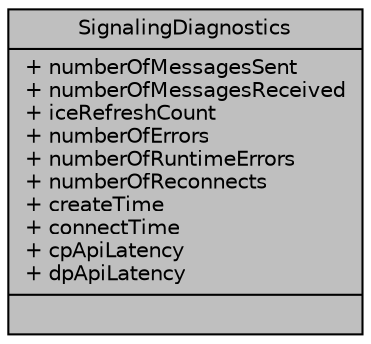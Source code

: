 digraph "SignalingDiagnostics"
{
 // LATEX_PDF_SIZE
  edge [fontname="Helvetica",fontsize="10",labelfontname="Helvetica",labelfontsize="10"];
  node [fontname="Helvetica",fontsize="10",shape=record];
  Node1 [label="{SignalingDiagnostics\n|+ numberOfMessagesSent\l+ numberOfMessagesReceived\l+ iceRefreshCount\l+ numberOfErrors\l+ numberOfRuntimeErrors\l+ numberOfReconnects\l+ createTime\l+ connectTime\l+ cpApiLatency\l+ dpApiLatency\l|}",height=0.2,width=0.4,color="black", fillcolor="grey75", style="filled", fontcolor="black",tooltip=" "];
}
